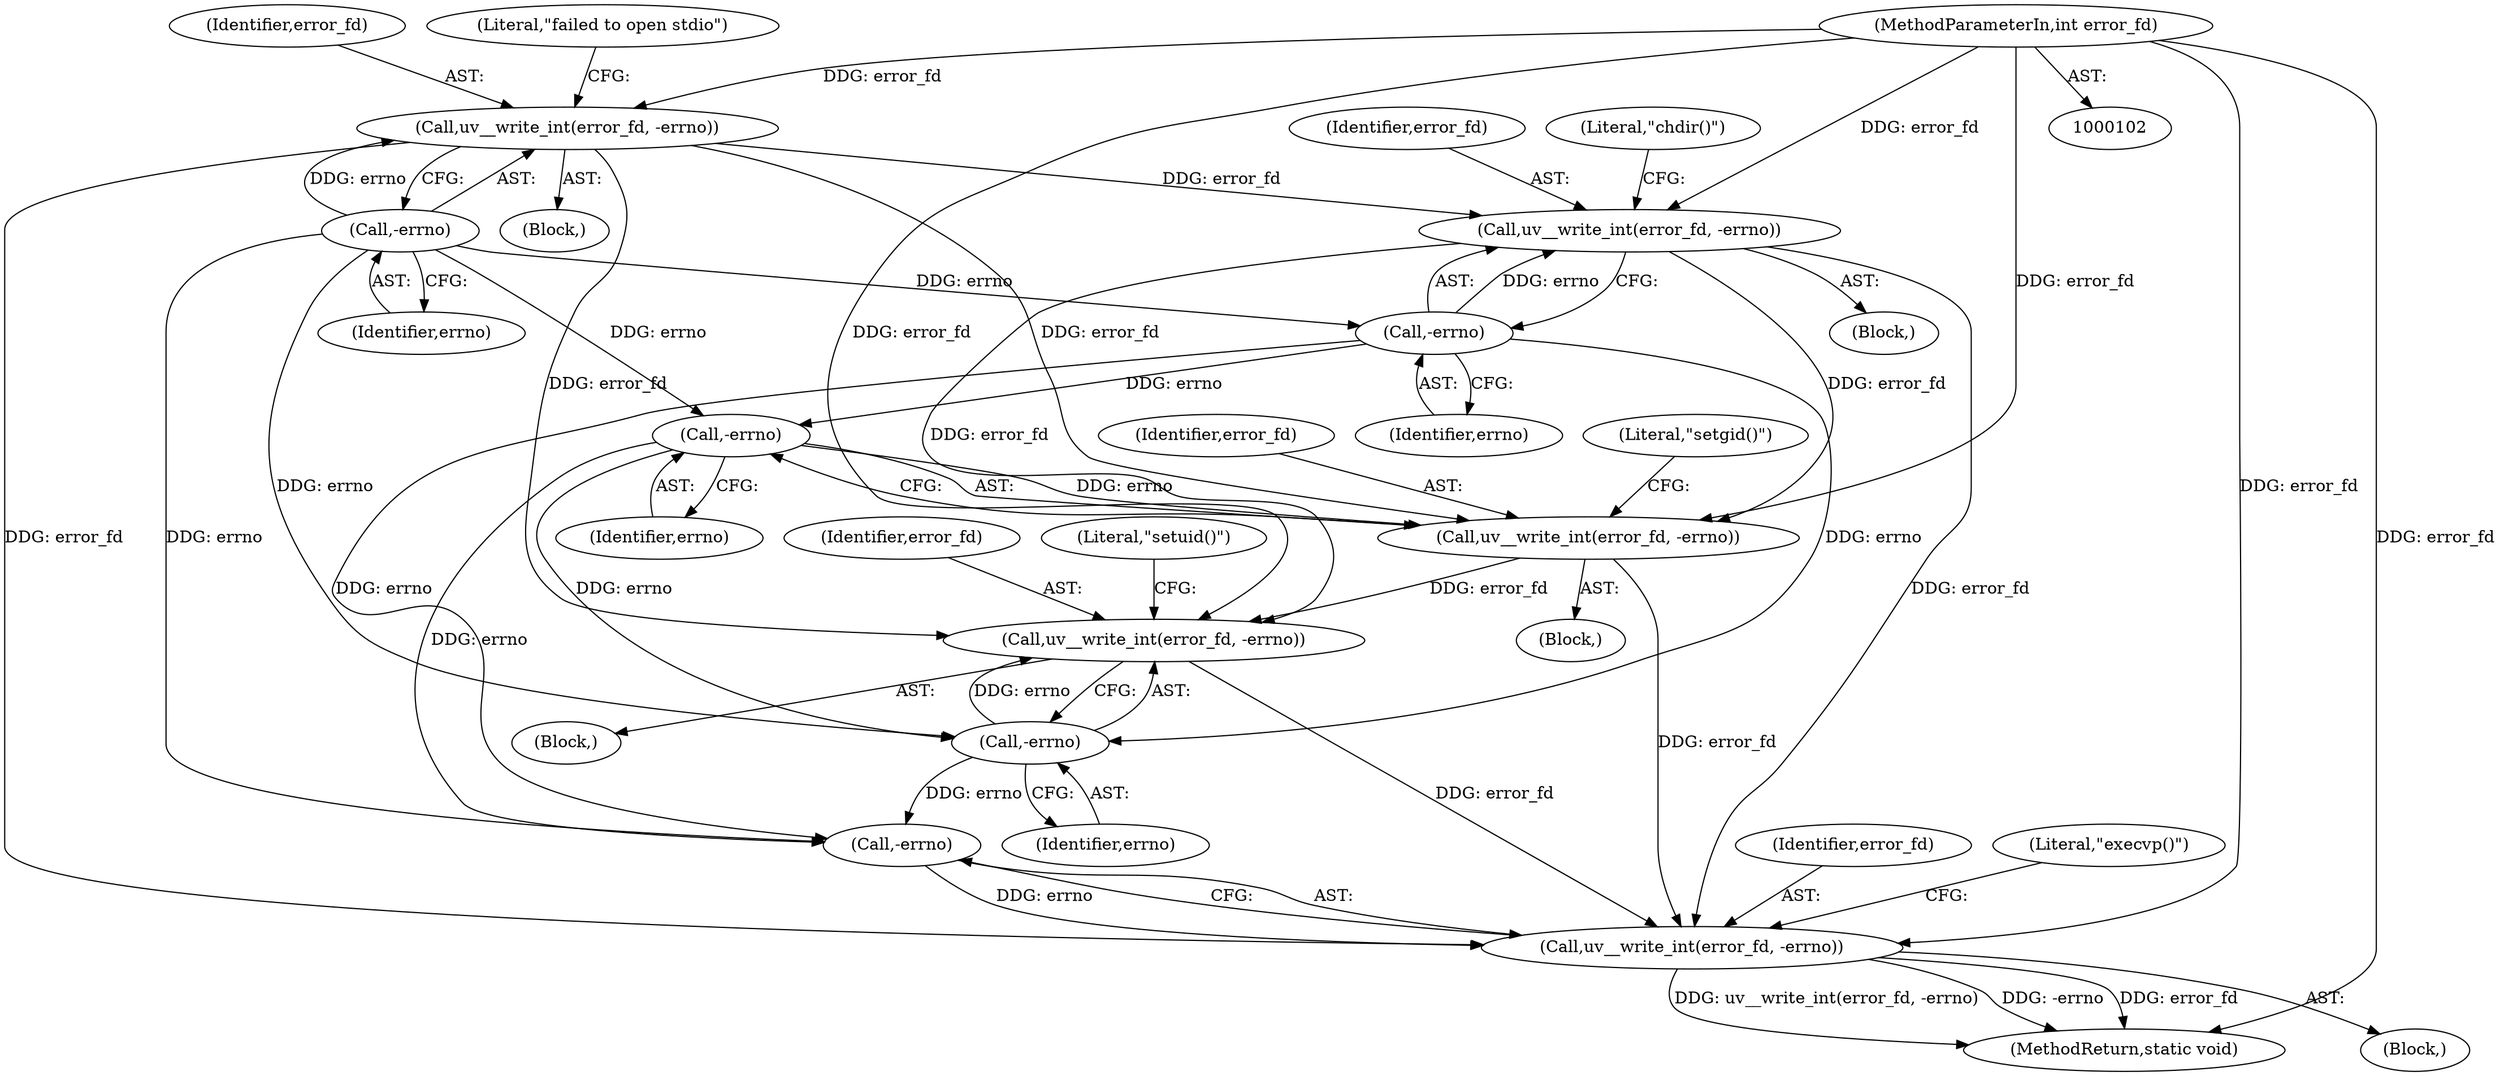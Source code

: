 digraph "0_libuv_66ab38918c911bcff025562cf06237d7fedaba0c@API" {
"1000298" [label="(Call,uv__write_int(error_fd, -errno))"];
"1000245" [label="(Call,uv__write_int(error_fd, -errno))"];
"1000173" [label="(Call,uv__write_int(error_fd, -errno))"];
"1000106" [label="(MethodParameterIn,int error_fd)"];
"1000175" [label="(Call,-errno)"];
"1000247" [label="(Call,-errno)"];
"1000278" [label="(Call,uv__write_int(error_fd, -errno))"];
"1000280" [label="(Call,-errno)"];
"1000300" [label="(Call,-errno)"];
"1000325" [label="(Call,uv__write_int(error_fd, -errno))"];
"1000299" [label="(Identifier,error_fd)"];
"1000277" [label="(Block,)"];
"1000303" [label="(Literal,\"setuid()\")"];
"1000172" [label="(Block,)"];
"1000333" [label="(MethodReturn,static void)"];
"1000326" [label="(Identifier,error_fd)"];
"1000297" [label="(Block,)"];
"1000248" [label="(Identifier,errno)"];
"1000278" [label="(Call,uv__write_int(error_fd, -errno))"];
"1000327" [label="(Call,-errno)"];
"1000281" [label="(Identifier,errno)"];
"1000173" [label="(Call,uv__write_int(error_fd, -errno))"];
"1000176" [label="(Identifier,errno)"];
"1000174" [label="(Identifier,error_fd)"];
"1000280" [label="(Call,-errno)"];
"1000246" [label="(Identifier,error_fd)"];
"1000279" [label="(Identifier,error_fd)"];
"1000175" [label="(Call,-errno)"];
"1000244" [label="(Block,)"];
"1000178" [label="(Literal,\"failed to open stdio\")"];
"1000247" [label="(Call,-errno)"];
"1000301" [label="(Identifier,errno)"];
"1000107" [label="(Block,)"];
"1000250" [label="(Literal,\"chdir()\")"];
"1000298" [label="(Call,uv__write_int(error_fd, -errno))"];
"1000300" [label="(Call,-errno)"];
"1000330" [label="(Literal,\"execvp()\")"];
"1000283" [label="(Literal,\"setgid()\")"];
"1000106" [label="(MethodParameterIn,int error_fd)"];
"1000325" [label="(Call,uv__write_int(error_fd, -errno))"];
"1000245" [label="(Call,uv__write_int(error_fd, -errno))"];
"1000298" -> "1000297"  [label="AST: "];
"1000298" -> "1000300"  [label="CFG: "];
"1000299" -> "1000298"  [label="AST: "];
"1000300" -> "1000298"  [label="AST: "];
"1000303" -> "1000298"  [label="CFG: "];
"1000245" -> "1000298"  [label="DDG: error_fd"];
"1000278" -> "1000298"  [label="DDG: error_fd"];
"1000173" -> "1000298"  [label="DDG: error_fd"];
"1000106" -> "1000298"  [label="DDG: error_fd"];
"1000300" -> "1000298"  [label="DDG: errno"];
"1000298" -> "1000325"  [label="DDG: error_fd"];
"1000245" -> "1000244"  [label="AST: "];
"1000245" -> "1000247"  [label="CFG: "];
"1000246" -> "1000245"  [label="AST: "];
"1000247" -> "1000245"  [label="AST: "];
"1000250" -> "1000245"  [label="CFG: "];
"1000173" -> "1000245"  [label="DDG: error_fd"];
"1000106" -> "1000245"  [label="DDG: error_fd"];
"1000247" -> "1000245"  [label="DDG: errno"];
"1000245" -> "1000278"  [label="DDG: error_fd"];
"1000245" -> "1000325"  [label="DDG: error_fd"];
"1000173" -> "1000172"  [label="AST: "];
"1000173" -> "1000175"  [label="CFG: "];
"1000174" -> "1000173"  [label="AST: "];
"1000175" -> "1000173"  [label="AST: "];
"1000178" -> "1000173"  [label="CFG: "];
"1000106" -> "1000173"  [label="DDG: error_fd"];
"1000175" -> "1000173"  [label="DDG: errno"];
"1000173" -> "1000278"  [label="DDG: error_fd"];
"1000173" -> "1000325"  [label="DDG: error_fd"];
"1000106" -> "1000102"  [label="AST: "];
"1000106" -> "1000333"  [label="DDG: error_fd"];
"1000106" -> "1000278"  [label="DDG: error_fd"];
"1000106" -> "1000325"  [label="DDG: error_fd"];
"1000175" -> "1000176"  [label="CFG: "];
"1000176" -> "1000175"  [label="AST: "];
"1000175" -> "1000247"  [label="DDG: errno"];
"1000175" -> "1000280"  [label="DDG: errno"];
"1000175" -> "1000300"  [label="DDG: errno"];
"1000175" -> "1000327"  [label="DDG: errno"];
"1000247" -> "1000248"  [label="CFG: "];
"1000248" -> "1000247"  [label="AST: "];
"1000247" -> "1000280"  [label="DDG: errno"];
"1000247" -> "1000300"  [label="DDG: errno"];
"1000247" -> "1000327"  [label="DDG: errno"];
"1000278" -> "1000277"  [label="AST: "];
"1000278" -> "1000280"  [label="CFG: "];
"1000279" -> "1000278"  [label="AST: "];
"1000280" -> "1000278"  [label="AST: "];
"1000283" -> "1000278"  [label="CFG: "];
"1000280" -> "1000278"  [label="DDG: errno"];
"1000278" -> "1000325"  [label="DDG: error_fd"];
"1000280" -> "1000281"  [label="CFG: "];
"1000281" -> "1000280"  [label="AST: "];
"1000280" -> "1000300"  [label="DDG: errno"];
"1000280" -> "1000327"  [label="DDG: errno"];
"1000300" -> "1000301"  [label="CFG: "];
"1000301" -> "1000300"  [label="AST: "];
"1000300" -> "1000327"  [label="DDG: errno"];
"1000325" -> "1000107"  [label="AST: "];
"1000325" -> "1000327"  [label="CFG: "];
"1000326" -> "1000325"  [label="AST: "];
"1000327" -> "1000325"  [label="AST: "];
"1000330" -> "1000325"  [label="CFG: "];
"1000325" -> "1000333"  [label="DDG: error_fd"];
"1000325" -> "1000333"  [label="DDG: uv__write_int(error_fd, -errno)"];
"1000325" -> "1000333"  [label="DDG: -errno"];
"1000327" -> "1000325"  [label="DDG: errno"];
}
